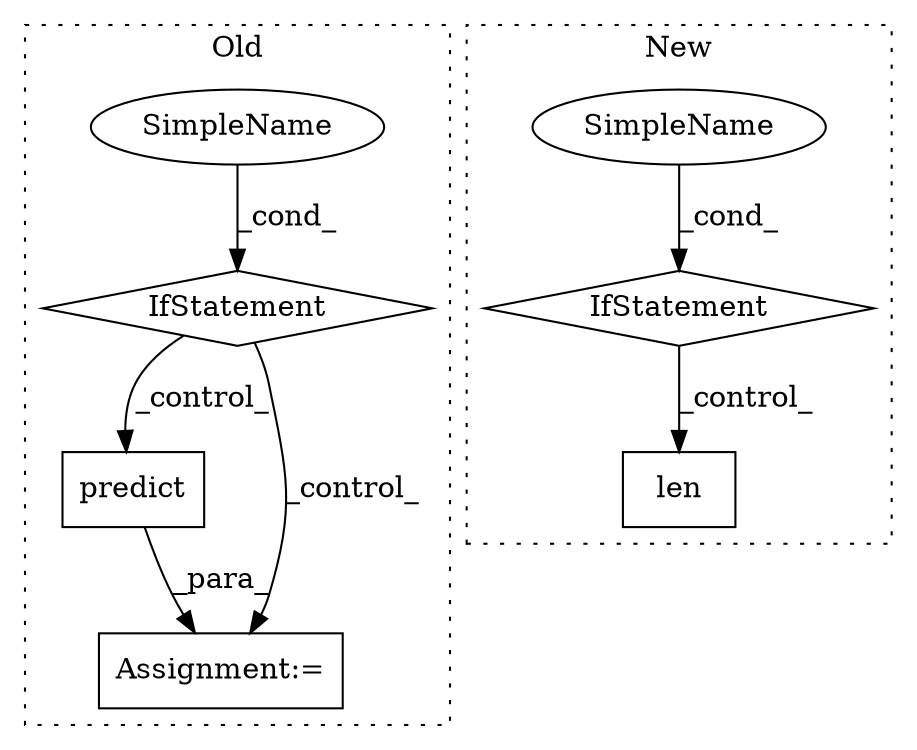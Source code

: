 digraph G {
subgraph cluster0 {
1 [label="predict" a="32" s="8471,8493" l="8,1" shape="box"];
3 [label="Assignment:=" a="7" s="8455" l="1" shape="box"];
4 [label="SimpleName" a="42" s="" l="" shape="ellipse"];
6 [label="IfStatement" a="25" s="8220,8255" l="4,2" shape="diamond"];
label = "Old";
style="dotted";
}
subgraph cluster1 {
2 [label="len" a="32" s="9453,9459" l="4,1" shape="box"];
5 [label="IfStatement" a="25" s="9450" l="3" shape="diamond"];
7 [label="SimpleName" a="42" s="" l="" shape="ellipse"];
label = "New";
style="dotted";
}
1 -> 3 [label="_para_"];
4 -> 6 [label="_cond_"];
5 -> 2 [label="_control_"];
6 -> 3 [label="_control_"];
6 -> 1 [label="_control_"];
7 -> 5 [label="_cond_"];
}